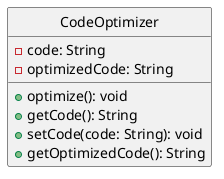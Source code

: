 @startuml CodeOptimizer

hide circle

class CodeOptimizer {
    - code: String
    - optimizedCode: String
    + optimize(): void
    + getCode(): String
    + setCode(code: String): void
    + getOptimizedCode(): String
}

@enduml